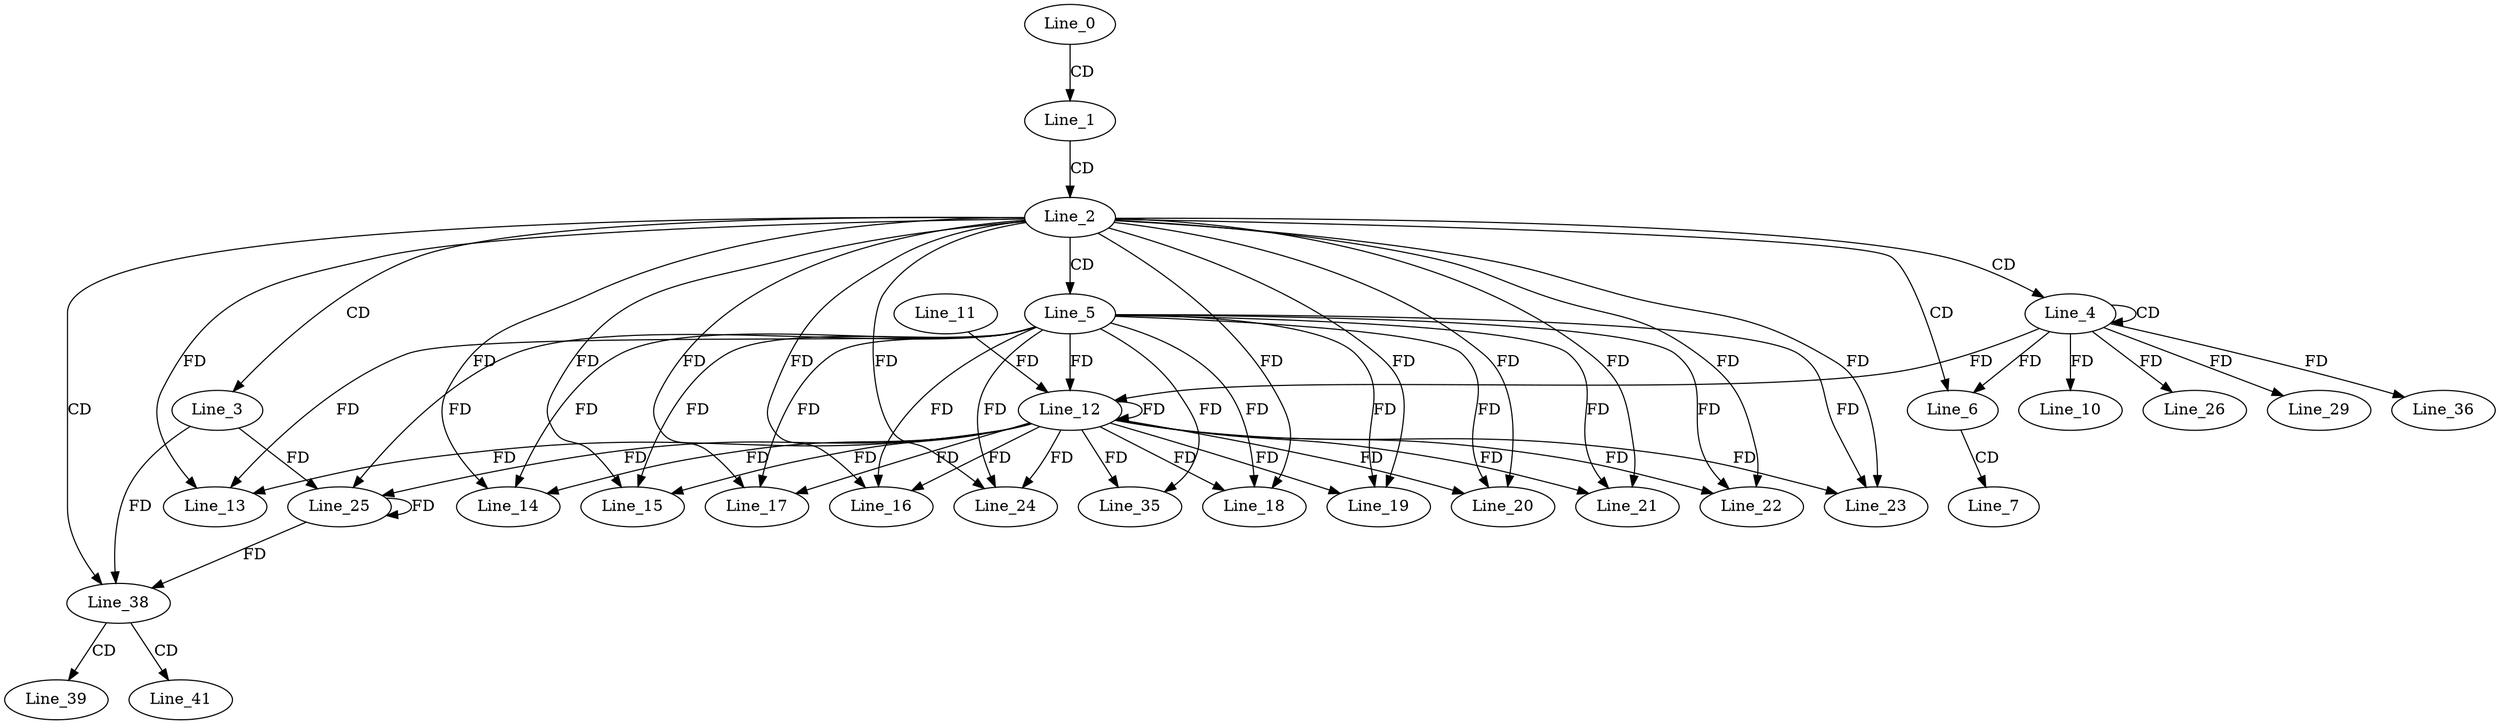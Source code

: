 digraph G {
  Line_0;
  Line_1;
  Line_2;
  Line_3;
  Line_4;
  Line_4;
  Line_5;
  Line_6;
  Line_7;
  Line_10;
  Line_12;
  Line_12;
  Line_11;
  Line_13;
  Line_13;
  Line_14;
  Line_14;
  Line_15;
  Line_15;
  Line_16;
  Line_16;
  Line_17;
  Line_17;
  Line_18;
  Line_18;
  Line_19;
  Line_19;
  Line_20;
  Line_20;
  Line_21;
  Line_21;
  Line_22;
  Line_22;
  Line_23;
  Line_23;
  Line_24;
  Line_24;
  Line_25;
  Line_25;
  Line_26;
  Line_29;
  Line_35;
  Line_36;
  Line_38;
  Line_39;
  Line_41;
  Line_0 -> Line_1 [ label="CD" ];
  Line_1 -> Line_2 [ label="CD" ];
  Line_2 -> Line_3 [ label="CD" ];
  Line_2 -> Line_4 [ label="CD" ];
  Line_4 -> Line_4 [ label="CD" ];
  Line_2 -> Line_5 [ label="CD" ];
  Line_2 -> Line_6 [ label="CD" ];
  Line_4 -> Line_6 [ label="FD" ];
  Line_6 -> Line_7 [ label="CD" ];
  Line_4 -> Line_10 [ label="FD" ];
  Line_5 -> Line_12 [ label="FD" ];
  Line_12 -> Line_12 [ label="FD" ];
  Line_4 -> Line_12 [ label="FD" ];
  Line_11 -> Line_12 [ label="FD" ];
  Line_5 -> Line_13 [ label="FD" ];
  Line_12 -> Line_13 [ label="FD" ];
  Line_2 -> Line_13 [ label="FD" ];
  Line_5 -> Line_14 [ label="FD" ];
  Line_12 -> Line_14 [ label="FD" ];
  Line_2 -> Line_14 [ label="FD" ];
  Line_5 -> Line_15 [ label="FD" ];
  Line_12 -> Line_15 [ label="FD" ];
  Line_2 -> Line_15 [ label="FD" ];
  Line_5 -> Line_16 [ label="FD" ];
  Line_12 -> Line_16 [ label="FD" ];
  Line_2 -> Line_16 [ label="FD" ];
  Line_5 -> Line_17 [ label="FD" ];
  Line_12 -> Line_17 [ label="FD" ];
  Line_2 -> Line_17 [ label="FD" ];
  Line_5 -> Line_18 [ label="FD" ];
  Line_12 -> Line_18 [ label="FD" ];
  Line_2 -> Line_18 [ label="FD" ];
  Line_5 -> Line_19 [ label="FD" ];
  Line_12 -> Line_19 [ label="FD" ];
  Line_2 -> Line_19 [ label="FD" ];
  Line_5 -> Line_20 [ label="FD" ];
  Line_12 -> Line_20 [ label="FD" ];
  Line_2 -> Line_20 [ label="FD" ];
  Line_5 -> Line_21 [ label="FD" ];
  Line_12 -> Line_21 [ label="FD" ];
  Line_2 -> Line_21 [ label="FD" ];
  Line_5 -> Line_22 [ label="FD" ];
  Line_12 -> Line_22 [ label="FD" ];
  Line_2 -> Line_22 [ label="FD" ];
  Line_5 -> Line_23 [ label="FD" ];
  Line_12 -> Line_23 [ label="FD" ];
  Line_2 -> Line_23 [ label="FD" ];
  Line_5 -> Line_24 [ label="FD" ];
  Line_12 -> Line_24 [ label="FD" ];
  Line_2 -> Line_24 [ label="FD" ];
  Line_3 -> Line_25 [ label="FD" ];
  Line_25 -> Line_25 [ label="FD" ];
  Line_5 -> Line_25 [ label="FD" ];
  Line_12 -> Line_25 [ label="FD" ];
  Line_4 -> Line_26 [ label="FD" ];
  Line_4 -> Line_29 [ label="FD" ];
  Line_5 -> Line_35 [ label="FD" ];
  Line_12 -> Line_35 [ label="FD" ];
  Line_4 -> Line_36 [ label="FD" ];
  Line_2 -> Line_38 [ label="CD" ];
  Line_3 -> Line_38 [ label="FD" ];
  Line_25 -> Line_38 [ label="FD" ];
  Line_38 -> Line_39 [ label="CD" ];
  Line_38 -> Line_41 [ label="CD" ];
}
